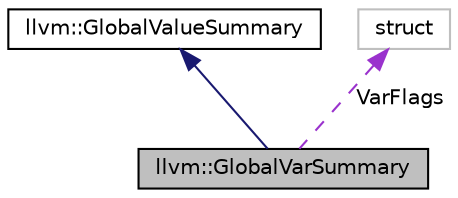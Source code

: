 digraph "llvm::GlobalVarSummary"
{
 // LATEX_PDF_SIZE
  bgcolor="transparent";
  edge [fontname="Helvetica",fontsize="10",labelfontname="Helvetica",labelfontsize="10"];
  node [fontname="Helvetica",fontsize="10",shape=record];
  Node1 [label="llvm::GlobalVarSummary",height=0.2,width=0.4,color="black", fillcolor="grey75", style="filled", fontcolor="black",tooltip="Global variable summary information to aid decisions and implementation of importing."];
  Node2 -> Node1 [dir="back",color="midnightblue",fontsize="10",style="solid",fontname="Helvetica"];
  Node2 [label="llvm::GlobalValueSummary",height=0.2,width=0.4,color="black",URL="$classllvm_1_1GlobalValueSummary.html",tooltip="Function and variable summary information to aid decisions and implementation of importing."];
  Node3 -> Node1 [dir="back",color="darkorchid3",fontsize="10",style="dashed",label=" VarFlags" ,fontname="Helvetica"];
  Node3 [label="struct",height=0.2,width=0.4,color="grey75",tooltip=" "];
}
